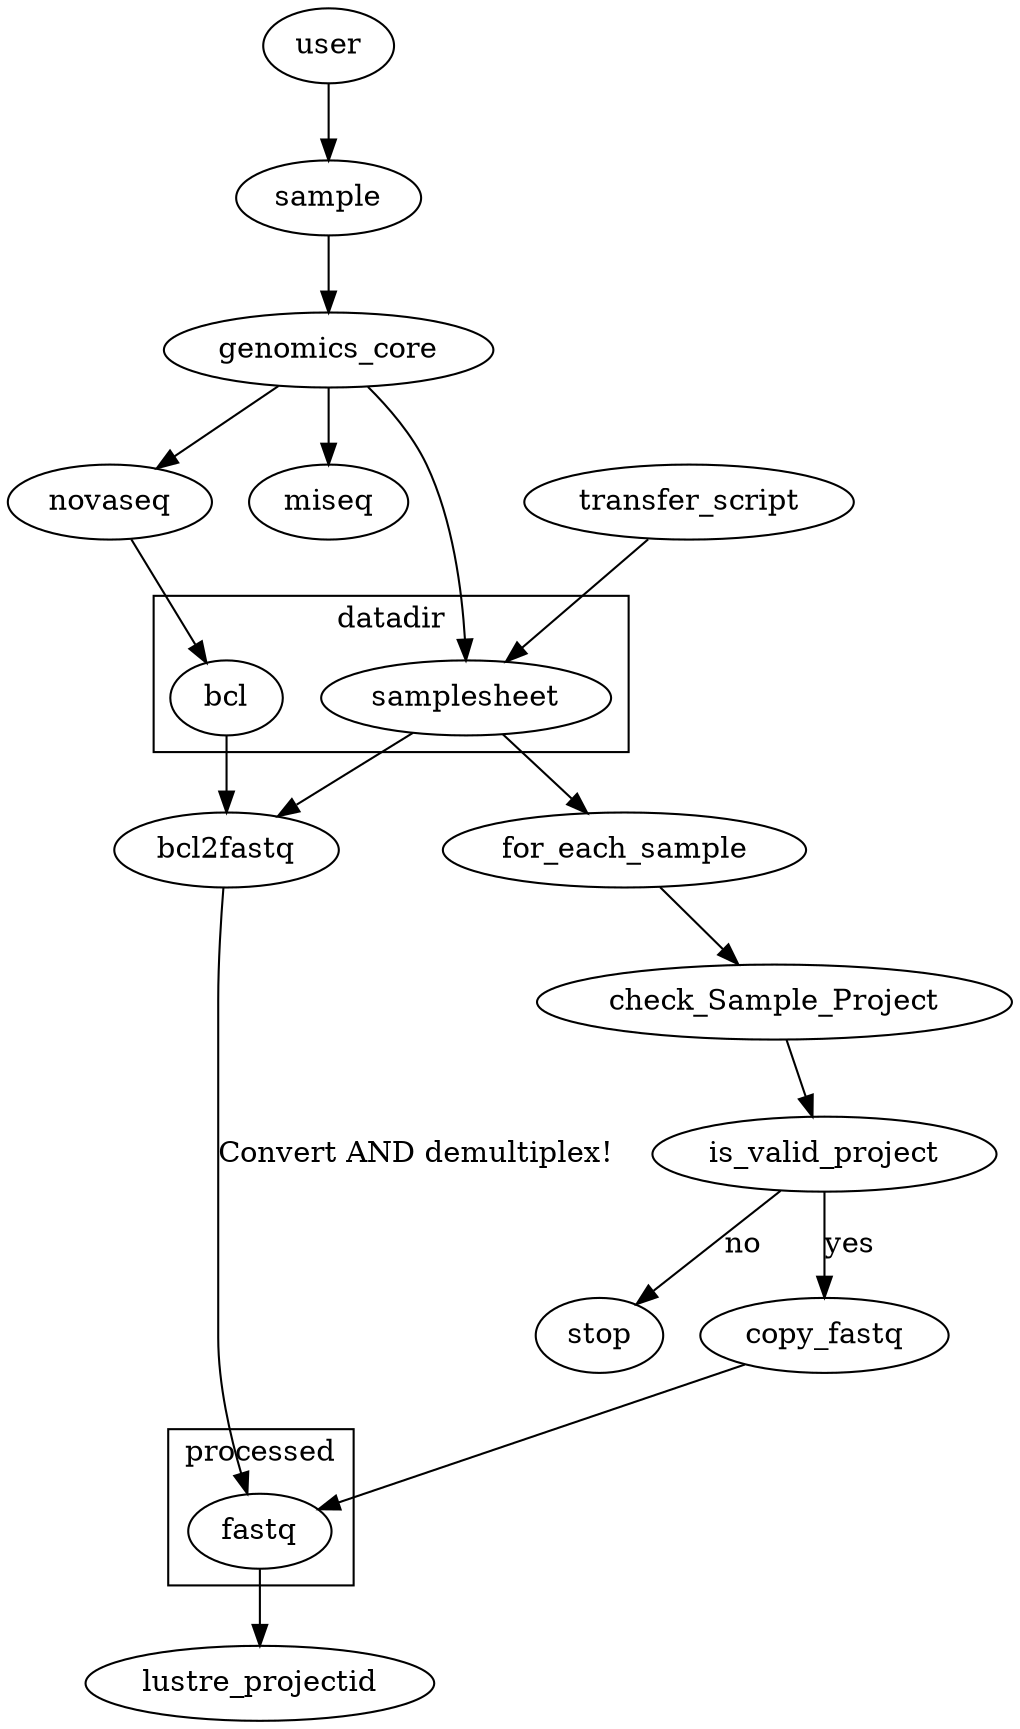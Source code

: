 digraph g {
    user -> sample -> genomics_core -> {
        novaseq
        miseq
        samplesheet
    }
    novaseq -> bcl
    subgraph cluster_datadir {
        label="datadir"
        bcl
        samplesheet
    }

    subgraph cluster_processed {
        label="processed"
        fastq
    }

    {
        bcl
        samplesheet
    }
    -> bcl2fastq ;
    bcl2fastq -> fastq [label="Convert AND demultiplex!"]

    transfer_script
    -> samplesheet
    -> for_each_sample
    -> check_Sample_Project ;
    check_Sample_Project -> is_valid_project
    is_valid_project -> copy_fastq [label="yes"]
    is_valid_project -> stop [label="no"]
    copy_fastq -> fastq -> lustre_projectid
}
